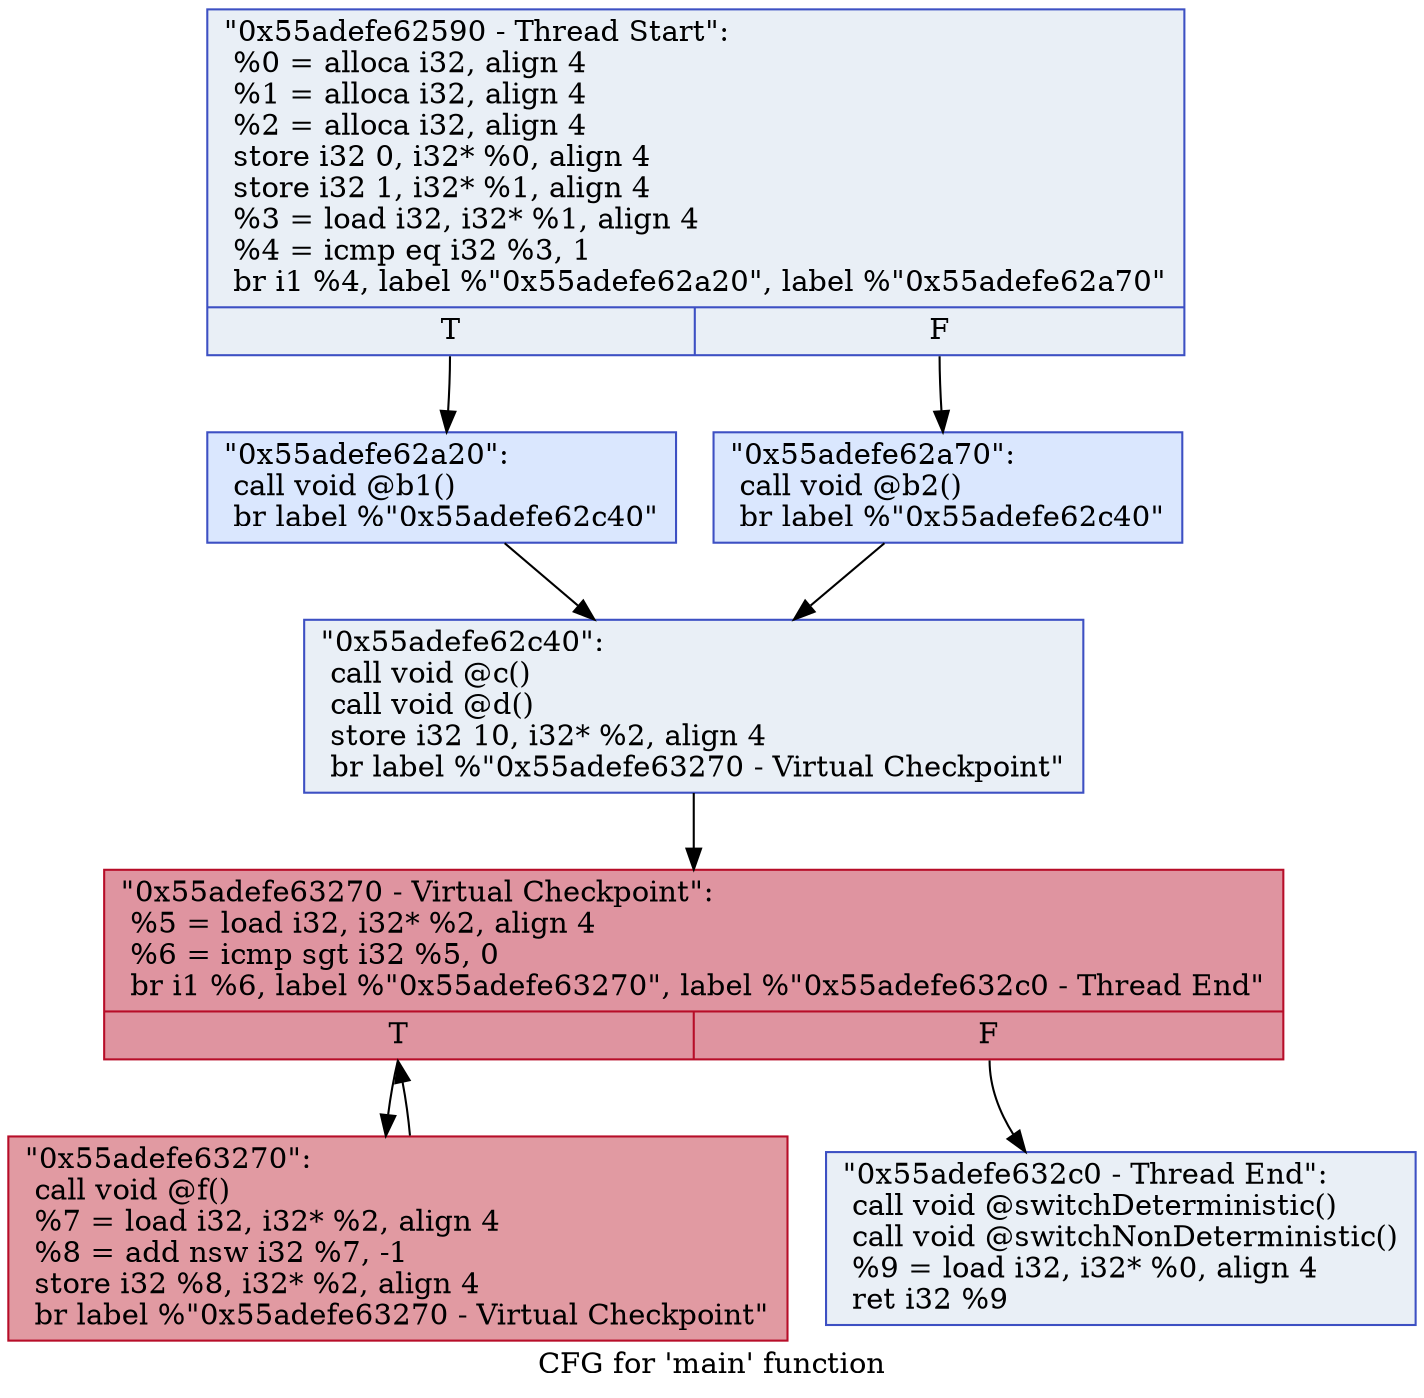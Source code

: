 digraph "CFG for 'main' function" {
	label="CFG for 'main' function";

	Node0x55adefe62590 [shape=record,color="#3d50c3ff", style=filled, fillcolor="#cedaeb70",label="{\"0x55adefe62590 - Thread Start\":\l  %0 = alloca i32, align 4\l  %1 = alloca i32, align 4\l  %2 = alloca i32, align 4\l  store i32 0, i32* %0, align 4\l  store i32 1, i32* %1, align 4\l  %3 = load i32, i32* %1, align 4\l  %4 = icmp eq i32 %3, 1\l  br i1 %4, label %\"0x55adefe62a20\", label %\"0x55adefe62a70\"\l|{<s0>T|<s1>F}}"];
	Node0x55adefe62590:s0 -> Node0x55adefe62a20;
	Node0x55adefe62590:s1 -> Node0x55adefe62a70;
	Node0x55adefe62a20 [shape=record,color="#3d50c3ff", style=filled, fillcolor="#abc8fd70",label="{\"0x55adefe62a20\":                                 \l  call void @b1()\l  br label %\"0x55adefe62c40\"\l}"];
	Node0x55adefe62a20 -> Node0x55adefe62c40;
	Node0x55adefe62a70 [shape=record,color="#3d50c3ff", style=filled, fillcolor="#abc8fd70",label="{\"0x55adefe62a70\":                                 \l  call void @b2()\l  br label %\"0x55adefe62c40\"\l}"];
	Node0x55adefe62a70 -> Node0x55adefe62c40;
	Node0x55adefe62c40 [shape=record,color="#3d50c3ff", style=filled, fillcolor="#cedaeb70",label="{\"0x55adefe62c40\":                                 \l  call void @c()\l  call void @d()\l  store i32 10, i32* %2, align 4\l  br label %\"0x55adefe63270 - Virtual Checkpoint\"\l}"];
	Node0x55adefe62c40 -> Node0x55adefe630b0;
	Node0x55adefe630b0 [shape=record,color="#b70d28ff", style=filled, fillcolor="#b70d2870",label="{\"0x55adefe63270 - Virtual Checkpoint\":            \l  %5 = load i32, i32* %2, align 4\l  %6 = icmp sgt i32 %5, 0\l  br i1 %6, label %\"0x55adefe63270\", label %\"0x55adefe632c0 - Thread End\"\l|{<s0>T|<s1>F}}"];
	Node0x55adefe630b0:s0 -> Node0x55adefe63270;
	Node0x55adefe630b0:s1 -> Node0x55adefe632c0;
	Node0x55adefe63270 [shape=record,color="#b70d28ff", style=filled, fillcolor="#bb1b2c70",label="{\"0x55adefe63270\":                                 \l  call void @f()\l  %7 = load i32, i32* %2, align 4\l  %8 = add nsw i32 %7, -1\l  store i32 %8, i32* %2, align 4\l  br label %\"0x55adefe63270 - Virtual Checkpoint\"\l}"];
	Node0x55adefe63270 -> Node0x55adefe630b0;
	Node0x55adefe632c0 [shape=record,color="#3d50c3ff", style=filled, fillcolor="#cedaeb70",label="{\"0x55adefe632c0 - Thread End\":                    \l  call void @switchDeterministic()\l  call void @switchNonDeterministic()\l  %9 = load i32, i32* %0, align 4\l  ret i32 %9\l}"];
}
